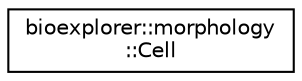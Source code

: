 digraph "Graphical Class Hierarchy"
{
 // LATEX_PDF_SIZE
  edge [fontname="Helvetica",fontsize="10",labelfontname="Helvetica",labelfontsize="10"];
  node [fontname="Helvetica",fontsize="10",shape=record];
  rankdir="LR";
  Node0 [label="bioexplorer::morphology\l::Cell",height=0.2,width=0.4,color="black", fillcolor="white", style="filled",URL="$d0/d2e/structbioexplorer_1_1morphology_1_1Cell.html",tooltip=" "];
}
